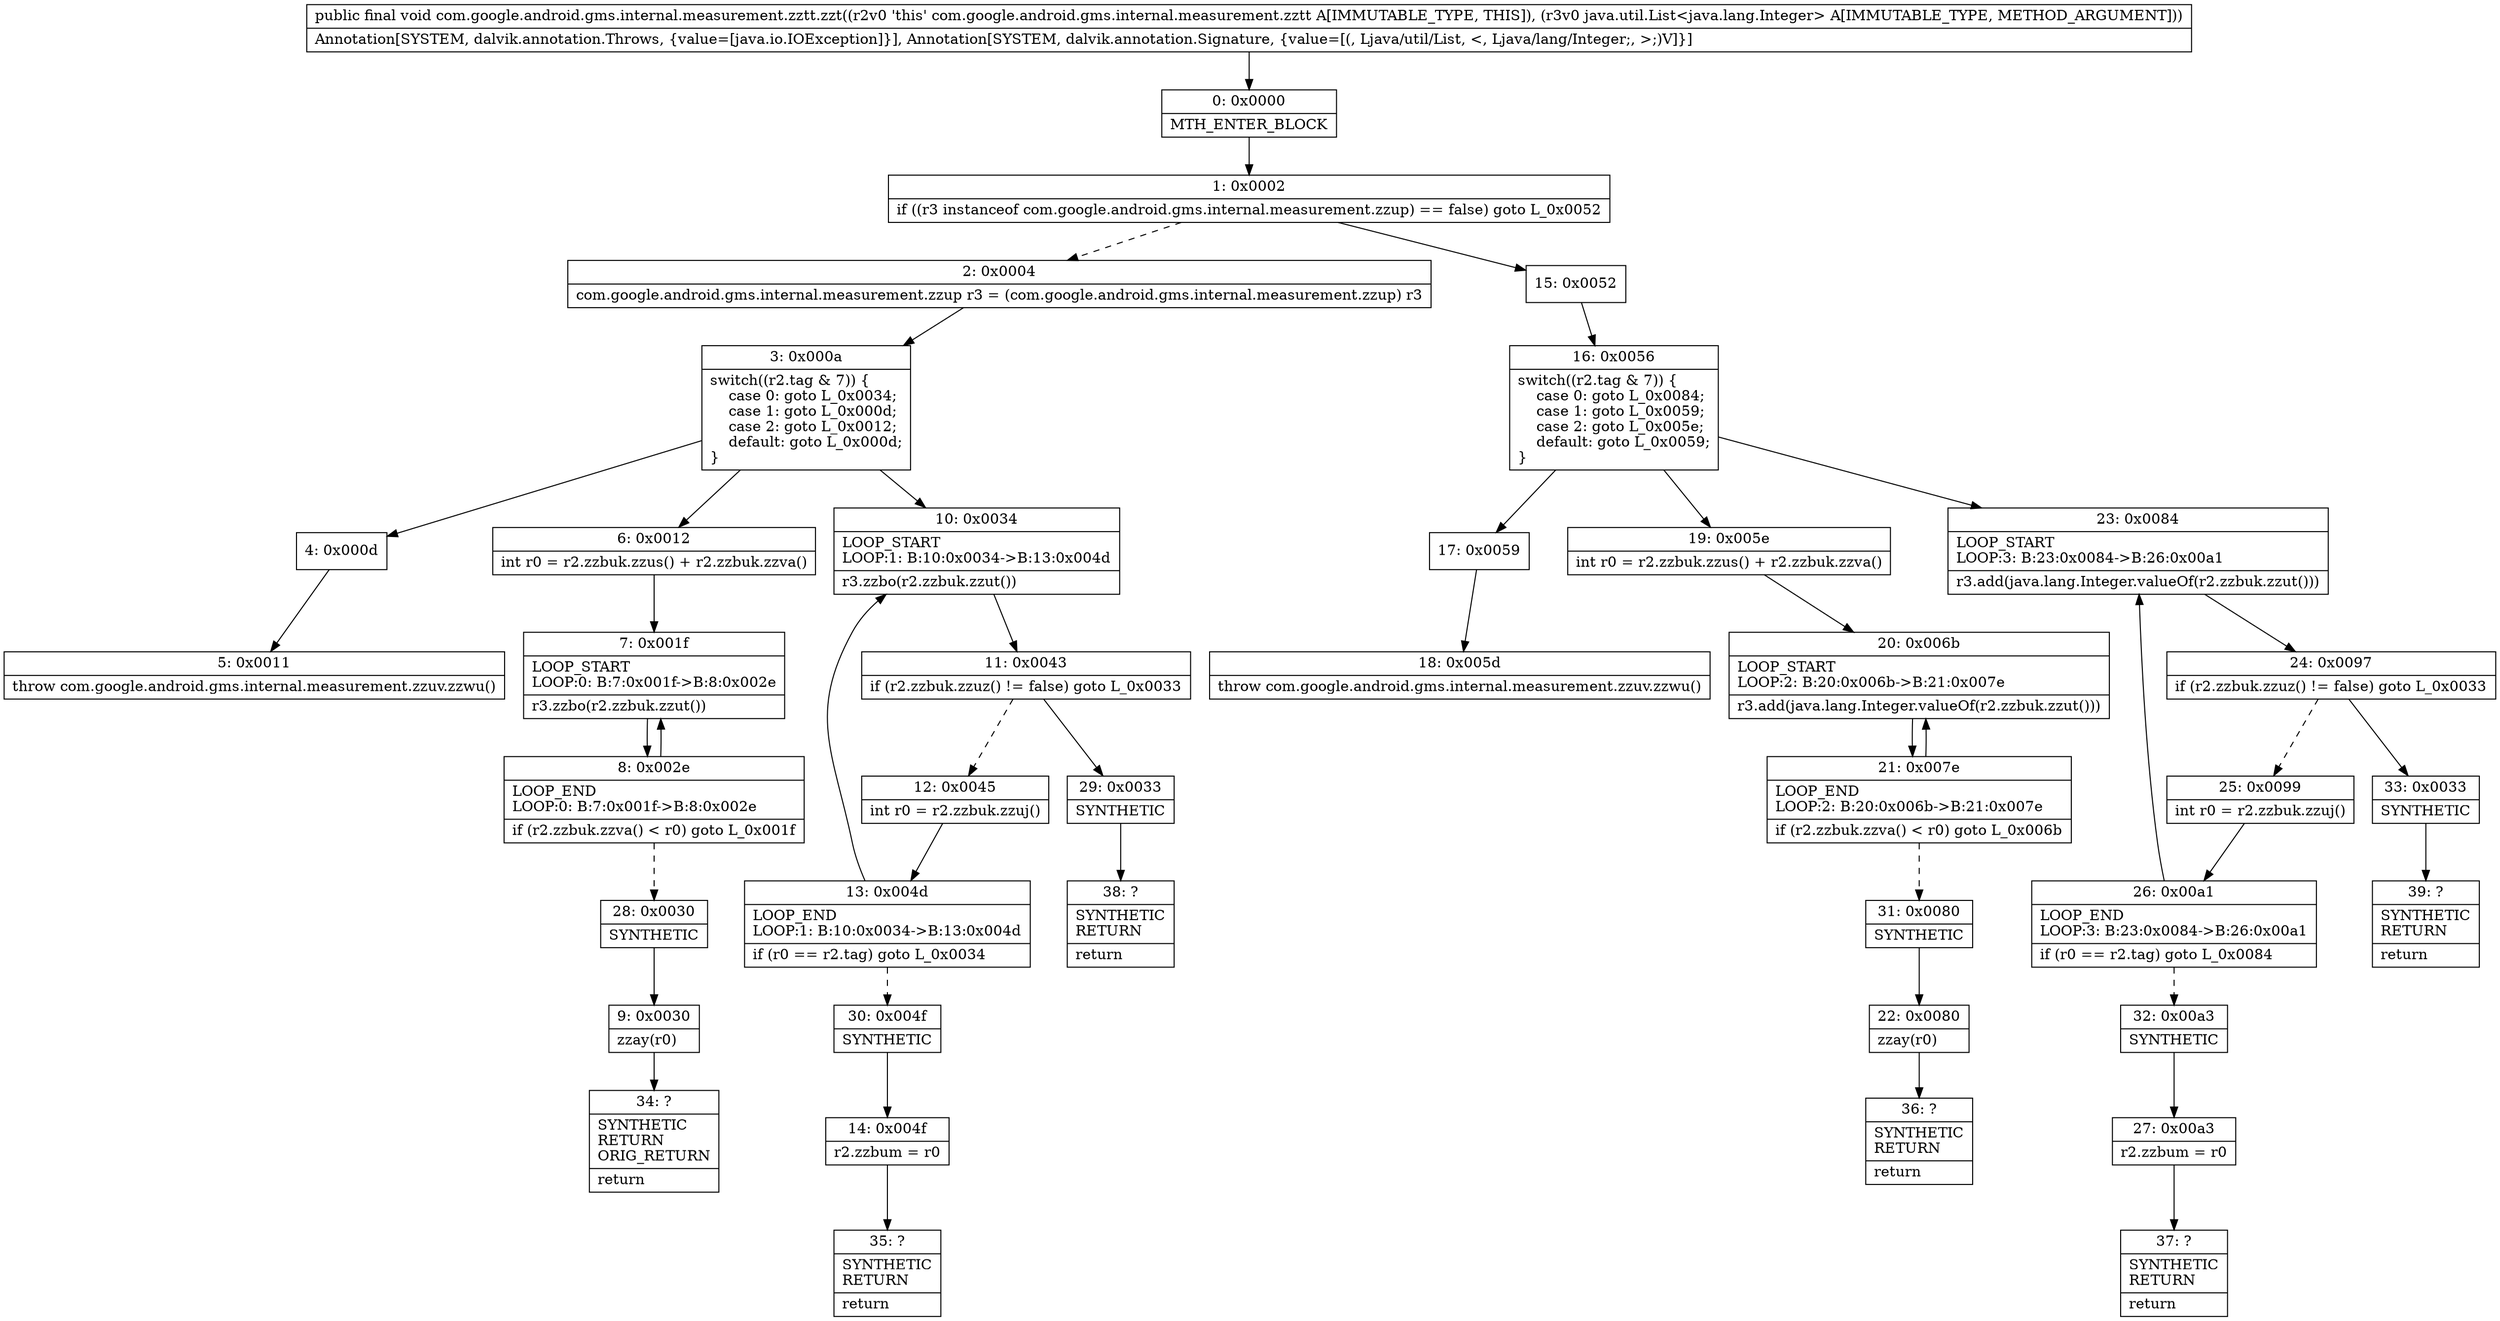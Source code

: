 digraph "CFG forcom.google.android.gms.internal.measurement.zztt.zzt(Ljava\/util\/List;)V" {
Node_0 [shape=record,label="{0\:\ 0x0000|MTH_ENTER_BLOCK\l}"];
Node_1 [shape=record,label="{1\:\ 0x0002|if ((r3 instanceof com.google.android.gms.internal.measurement.zzup) == false) goto L_0x0052\l}"];
Node_2 [shape=record,label="{2\:\ 0x0004|com.google.android.gms.internal.measurement.zzup r3 = (com.google.android.gms.internal.measurement.zzup) r3\l}"];
Node_3 [shape=record,label="{3\:\ 0x000a|switch((r2.tag & 7)) \{\l    case 0: goto L_0x0034;\l    case 1: goto L_0x000d;\l    case 2: goto L_0x0012;\l    default: goto L_0x000d;\l\}\l}"];
Node_4 [shape=record,label="{4\:\ 0x000d}"];
Node_5 [shape=record,label="{5\:\ 0x0011|throw com.google.android.gms.internal.measurement.zzuv.zzwu()\l}"];
Node_6 [shape=record,label="{6\:\ 0x0012|int r0 = r2.zzbuk.zzus() + r2.zzbuk.zzva()\l}"];
Node_7 [shape=record,label="{7\:\ 0x001f|LOOP_START\lLOOP:0: B:7:0x001f\-\>B:8:0x002e\l|r3.zzbo(r2.zzbuk.zzut())\l}"];
Node_8 [shape=record,label="{8\:\ 0x002e|LOOP_END\lLOOP:0: B:7:0x001f\-\>B:8:0x002e\l|if (r2.zzbuk.zzva() \< r0) goto L_0x001f\l}"];
Node_9 [shape=record,label="{9\:\ 0x0030|zzay(r0)\l}"];
Node_10 [shape=record,label="{10\:\ 0x0034|LOOP_START\lLOOP:1: B:10:0x0034\-\>B:13:0x004d\l|r3.zzbo(r2.zzbuk.zzut())\l}"];
Node_11 [shape=record,label="{11\:\ 0x0043|if (r2.zzbuk.zzuz() != false) goto L_0x0033\l}"];
Node_12 [shape=record,label="{12\:\ 0x0045|int r0 = r2.zzbuk.zzuj()\l}"];
Node_13 [shape=record,label="{13\:\ 0x004d|LOOP_END\lLOOP:1: B:10:0x0034\-\>B:13:0x004d\l|if (r0 == r2.tag) goto L_0x0034\l}"];
Node_14 [shape=record,label="{14\:\ 0x004f|r2.zzbum = r0\l}"];
Node_15 [shape=record,label="{15\:\ 0x0052}"];
Node_16 [shape=record,label="{16\:\ 0x0056|switch((r2.tag & 7)) \{\l    case 0: goto L_0x0084;\l    case 1: goto L_0x0059;\l    case 2: goto L_0x005e;\l    default: goto L_0x0059;\l\}\l}"];
Node_17 [shape=record,label="{17\:\ 0x0059}"];
Node_18 [shape=record,label="{18\:\ 0x005d|throw com.google.android.gms.internal.measurement.zzuv.zzwu()\l}"];
Node_19 [shape=record,label="{19\:\ 0x005e|int r0 = r2.zzbuk.zzus() + r2.zzbuk.zzva()\l}"];
Node_20 [shape=record,label="{20\:\ 0x006b|LOOP_START\lLOOP:2: B:20:0x006b\-\>B:21:0x007e\l|r3.add(java.lang.Integer.valueOf(r2.zzbuk.zzut()))\l}"];
Node_21 [shape=record,label="{21\:\ 0x007e|LOOP_END\lLOOP:2: B:20:0x006b\-\>B:21:0x007e\l|if (r2.zzbuk.zzva() \< r0) goto L_0x006b\l}"];
Node_22 [shape=record,label="{22\:\ 0x0080|zzay(r0)\l}"];
Node_23 [shape=record,label="{23\:\ 0x0084|LOOP_START\lLOOP:3: B:23:0x0084\-\>B:26:0x00a1\l|r3.add(java.lang.Integer.valueOf(r2.zzbuk.zzut()))\l}"];
Node_24 [shape=record,label="{24\:\ 0x0097|if (r2.zzbuk.zzuz() != false) goto L_0x0033\l}"];
Node_25 [shape=record,label="{25\:\ 0x0099|int r0 = r2.zzbuk.zzuj()\l}"];
Node_26 [shape=record,label="{26\:\ 0x00a1|LOOP_END\lLOOP:3: B:23:0x0084\-\>B:26:0x00a1\l|if (r0 == r2.tag) goto L_0x0084\l}"];
Node_27 [shape=record,label="{27\:\ 0x00a3|r2.zzbum = r0\l}"];
Node_28 [shape=record,label="{28\:\ 0x0030|SYNTHETIC\l}"];
Node_29 [shape=record,label="{29\:\ 0x0033|SYNTHETIC\l}"];
Node_30 [shape=record,label="{30\:\ 0x004f|SYNTHETIC\l}"];
Node_31 [shape=record,label="{31\:\ 0x0080|SYNTHETIC\l}"];
Node_32 [shape=record,label="{32\:\ 0x00a3|SYNTHETIC\l}"];
Node_33 [shape=record,label="{33\:\ 0x0033|SYNTHETIC\l}"];
Node_34 [shape=record,label="{34\:\ ?|SYNTHETIC\lRETURN\lORIG_RETURN\l|return\l}"];
Node_35 [shape=record,label="{35\:\ ?|SYNTHETIC\lRETURN\l|return\l}"];
Node_36 [shape=record,label="{36\:\ ?|SYNTHETIC\lRETURN\l|return\l}"];
Node_37 [shape=record,label="{37\:\ ?|SYNTHETIC\lRETURN\l|return\l}"];
Node_38 [shape=record,label="{38\:\ ?|SYNTHETIC\lRETURN\l|return\l}"];
Node_39 [shape=record,label="{39\:\ ?|SYNTHETIC\lRETURN\l|return\l}"];
MethodNode[shape=record,label="{public final void com.google.android.gms.internal.measurement.zztt.zzt((r2v0 'this' com.google.android.gms.internal.measurement.zztt A[IMMUTABLE_TYPE, THIS]), (r3v0 java.util.List\<java.lang.Integer\> A[IMMUTABLE_TYPE, METHOD_ARGUMENT]))  | Annotation[SYSTEM, dalvik.annotation.Throws, \{value=[java.io.IOException]\}], Annotation[SYSTEM, dalvik.annotation.Signature, \{value=[(, Ljava\/util\/List, \<, Ljava\/lang\/Integer;, \>;)V]\}]\l}"];
MethodNode -> Node_0;
Node_0 -> Node_1;
Node_1 -> Node_2[style=dashed];
Node_1 -> Node_15;
Node_2 -> Node_3;
Node_3 -> Node_4;
Node_3 -> Node_6;
Node_3 -> Node_10;
Node_4 -> Node_5;
Node_6 -> Node_7;
Node_7 -> Node_8;
Node_8 -> Node_7;
Node_8 -> Node_28[style=dashed];
Node_9 -> Node_34;
Node_10 -> Node_11;
Node_11 -> Node_12[style=dashed];
Node_11 -> Node_29;
Node_12 -> Node_13;
Node_13 -> Node_10;
Node_13 -> Node_30[style=dashed];
Node_14 -> Node_35;
Node_15 -> Node_16;
Node_16 -> Node_17;
Node_16 -> Node_19;
Node_16 -> Node_23;
Node_17 -> Node_18;
Node_19 -> Node_20;
Node_20 -> Node_21;
Node_21 -> Node_20;
Node_21 -> Node_31[style=dashed];
Node_22 -> Node_36;
Node_23 -> Node_24;
Node_24 -> Node_25[style=dashed];
Node_24 -> Node_33;
Node_25 -> Node_26;
Node_26 -> Node_23;
Node_26 -> Node_32[style=dashed];
Node_27 -> Node_37;
Node_28 -> Node_9;
Node_29 -> Node_38;
Node_30 -> Node_14;
Node_31 -> Node_22;
Node_32 -> Node_27;
Node_33 -> Node_39;
}

